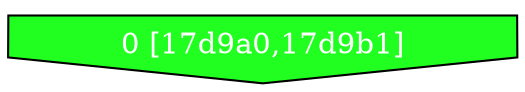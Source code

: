 diGraph libnss3{
	libnss3_0  [style=filled fillcolor="#20FF20" fontcolor="#ffffff" shape=invhouse label="0 [17d9a0,17d9b1]"]


}
